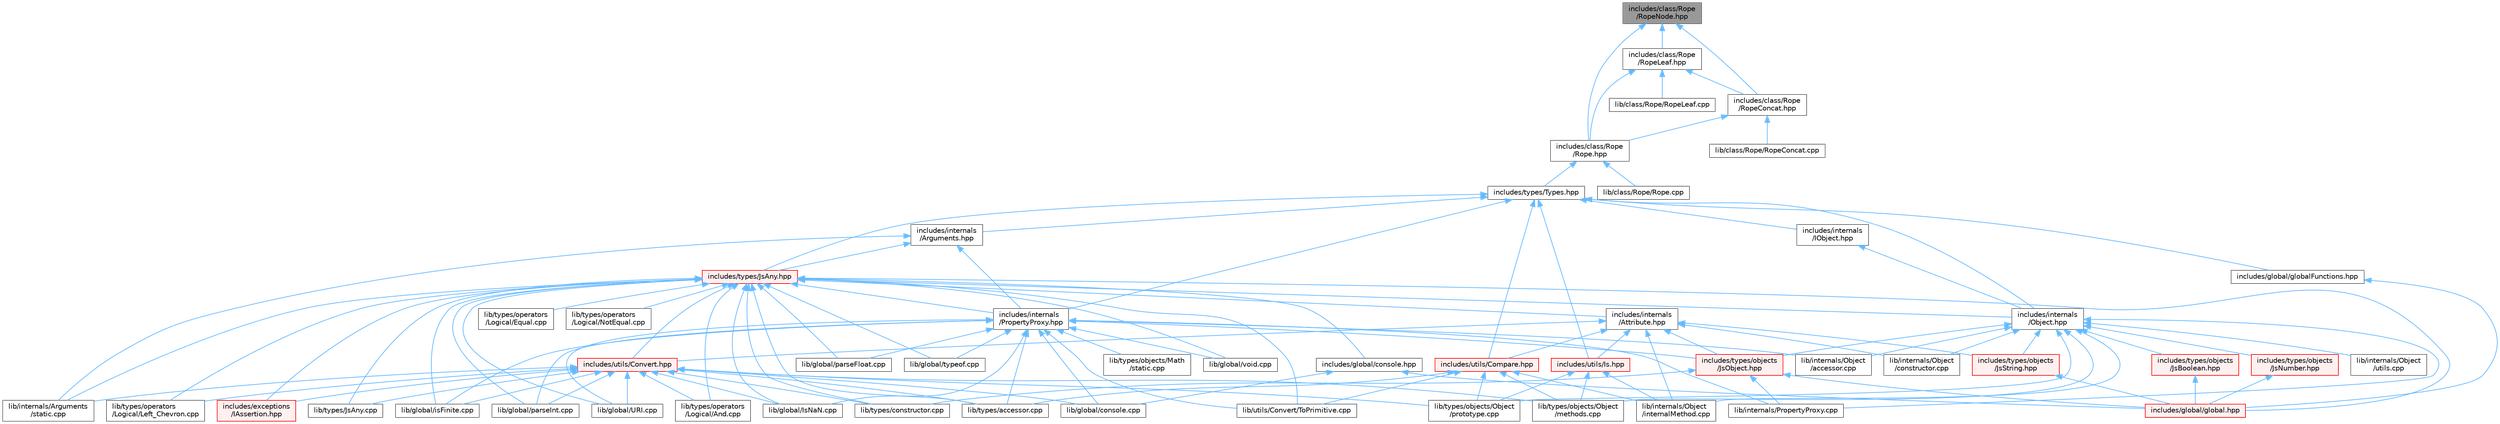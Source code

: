digraph "includes/class/Rope/RopeNode.hpp"
{
 // LATEX_PDF_SIZE
  bgcolor="transparent";
  edge [fontname=Helvetica,fontsize=10,labelfontname=Helvetica,labelfontsize=10];
  node [fontname=Helvetica,fontsize=10,shape=box,height=0.2,width=0.4];
  Node1 [id="Node000001",label="includes/class/Rope\l/RopeNode.hpp",height=0.2,width=0.4,color="gray40", fillcolor="grey60", style="filled", fontcolor="black",tooltip=" "];
  Node1 -> Node2 [id="edge1_Node000001_Node000002",dir="back",color="steelblue1",style="solid",tooltip=" "];
  Node2 [id="Node000002",label="includes/class/Rope\l/Rope.hpp",height=0.2,width=0.4,color="grey40", fillcolor="white", style="filled",URL="$Rope_8hpp.html",tooltip=" "];
  Node2 -> Node3 [id="edge2_Node000002_Node000003",dir="back",color="steelblue1",style="solid",tooltip=" "];
  Node3 [id="Node000003",label="includes/types/Types.hpp",height=0.2,width=0.4,color="grey40", fillcolor="white", style="filled",URL="$Types_8hpp.html",tooltip=" "];
  Node3 -> Node4 [id="edge3_Node000003_Node000004",dir="back",color="steelblue1",style="solid",tooltip=" "];
  Node4 [id="Node000004",label="includes/global/globalFunctions.hpp",height=0.2,width=0.4,color="grey40", fillcolor="white", style="filled",URL="$globalFunctions_8hpp.html",tooltip=" "];
  Node4 -> Node5 [id="edge4_Node000004_Node000005",dir="back",color="steelblue1",style="solid",tooltip=" "];
  Node5 [id="Node000005",label="includes/global/global.hpp",height=0.2,width=0.4,color="red", fillcolor="#FFF0F0", style="filled",URL="$global_8hpp.html",tooltip=" "];
  Node3 -> Node8 [id="edge5_Node000003_Node000008",dir="back",color="steelblue1",style="solid",tooltip=" "];
  Node8 [id="Node000008",label="includes/internals\l/Arguments.hpp",height=0.2,width=0.4,color="grey40", fillcolor="white", style="filled",URL="$Arguments_8hpp.html",tooltip=" "];
  Node8 -> Node9 [id="edge6_Node000008_Node000009",dir="back",color="steelblue1",style="solid",tooltip=" "];
  Node9 [id="Node000009",label="includes/internals\l/PropertyProxy.hpp",height=0.2,width=0.4,color="grey40", fillcolor="white", style="filled",URL="$PropertyProxy_8hpp.html",tooltip=" "];
  Node9 -> Node10 [id="edge7_Node000009_Node000010",dir="back",color="steelblue1",style="solid",tooltip=" "];
  Node10 [id="Node000010",label="includes/types/objects\l/JsObject.hpp",height=0.2,width=0.4,color="red", fillcolor="#FFF0F0", style="filled",URL="$JsObject_8hpp.html",tooltip=" "];
  Node10 -> Node5 [id="edge8_Node000010_Node000005",dir="back",color="steelblue1",style="solid",tooltip=" "];
  Node10 -> Node27 [id="edge9_Node000010_Node000027",dir="back",color="steelblue1",style="solid",tooltip=" "];
  Node27 [id="Node000027",label="lib/internals/PropertyProxy.cpp",height=0.2,width=0.4,color="grey40", fillcolor="white", style="filled",URL="$PropertyProxy_8cpp.html",tooltip=" "];
  Node10 -> Node28 [id="edge10_Node000010_Node000028",dir="back",color="steelblue1",style="solid",tooltip=" "];
  Node28 [id="Node000028",label="lib/types/constructor.cpp",height=0.2,width=0.4,color="grey40", fillcolor="white", style="filled",URL="$types_2constructor_8cpp.html",tooltip=" "];
  Node9 -> Node34 [id="edge11_Node000009_Node000034",dir="back",color="steelblue1",style="solid",tooltip=" "];
  Node34 [id="Node000034",label="lib/global/IsNaN.cpp",height=0.2,width=0.4,color="grey40", fillcolor="white", style="filled",URL="$IsNaN_8cpp.html",tooltip=" "];
  Node9 -> Node35 [id="edge12_Node000009_Node000035",dir="back",color="steelblue1",style="solid",tooltip=" "];
  Node35 [id="Node000035",label="lib/global/URI.cpp",height=0.2,width=0.4,color="grey40", fillcolor="white", style="filled",URL="$URI_8cpp.html",tooltip=" "];
  Node9 -> Node36 [id="edge13_Node000009_Node000036",dir="back",color="steelblue1",style="solid",tooltip=" "];
  Node36 [id="Node000036",label="lib/global/console.cpp",height=0.2,width=0.4,color="grey40", fillcolor="white", style="filled",URL="$console_8cpp.html",tooltip=" "];
  Node9 -> Node37 [id="edge14_Node000009_Node000037",dir="back",color="steelblue1",style="solid",tooltip=" "];
  Node37 [id="Node000037",label="lib/global/isFinite.cpp",height=0.2,width=0.4,color="grey40", fillcolor="white", style="filled",URL="$isFinite_8cpp.html",tooltip=" "];
  Node9 -> Node38 [id="edge15_Node000009_Node000038",dir="back",color="steelblue1",style="solid",tooltip=" "];
  Node38 [id="Node000038",label="lib/global/parseFloat.cpp",height=0.2,width=0.4,color="grey40", fillcolor="white", style="filled",URL="$parseFloat_8cpp.html",tooltip=" "];
  Node9 -> Node39 [id="edge16_Node000009_Node000039",dir="back",color="steelblue1",style="solid",tooltip=" "];
  Node39 [id="Node000039",label="lib/global/parseInt.cpp",height=0.2,width=0.4,color="grey40", fillcolor="white", style="filled",URL="$parseInt_8cpp.html",tooltip=" "];
  Node9 -> Node40 [id="edge17_Node000009_Node000040",dir="back",color="steelblue1",style="solid",tooltip=" "];
  Node40 [id="Node000040",label="lib/global/typeof.cpp",height=0.2,width=0.4,color="grey40", fillcolor="white", style="filled",URL="$typeof_8cpp.html",tooltip=" "];
  Node9 -> Node41 [id="edge18_Node000009_Node000041",dir="back",color="steelblue1",style="solid",tooltip=" "];
  Node41 [id="Node000041",label="lib/global/void.cpp",height=0.2,width=0.4,color="grey40", fillcolor="white", style="filled",URL="$void_8cpp.html",tooltip=" "];
  Node9 -> Node42 [id="edge19_Node000009_Node000042",dir="back",color="steelblue1",style="solid",tooltip=" "];
  Node42 [id="Node000042",label="lib/internals/Object\l/accessor.cpp",height=0.2,width=0.4,color="grey40", fillcolor="white", style="filled",URL="$internals_2Object_2accessor_8cpp.html",tooltip=" "];
  Node9 -> Node27 [id="edge20_Node000009_Node000027",dir="back",color="steelblue1",style="solid",tooltip=" "];
  Node9 -> Node15 [id="edge21_Node000009_Node000015",dir="back",color="steelblue1",style="solid",tooltip=" "];
  Node15 [id="Node000015",label="lib/types/accessor.cpp",height=0.2,width=0.4,color="grey40", fillcolor="white", style="filled",URL="$types_2accessor_8cpp.html",tooltip=" "];
  Node9 -> Node43 [id="edge22_Node000009_Node000043",dir="back",color="steelblue1",style="solid",tooltip=" "];
  Node43 [id="Node000043",label="lib/types/objects/Math\l/static.cpp",height=0.2,width=0.4,color="grey40", fillcolor="white", style="filled",URL="$types_2objects_2Math_2static_8cpp.html",tooltip=" "];
  Node9 -> Node44 [id="edge23_Node000009_Node000044",dir="back",color="steelblue1",style="solid",tooltip=" "];
  Node44 [id="Node000044",label="lib/utils/Convert/ToPrimitive.cpp",height=0.2,width=0.4,color="grey40", fillcolor="white", style="filled",URL="$ToPrimitive_8cpp.html",tooltip=" "];
  Node8 -> Node45 [id="edge24_Node000008_Node000045",dir="back",color="steelblue1",style="solid",tooltip=" "];
  Node45 [id="Node000045",label="includes/types/JsAny.hpp",height=0.2,width=0.4,color="red", fillcolor="#FFF0F0", style="filled",URL="$JsAny_8hpp.html",tooltip=" "];
  Node45 -> Node46 [id="edge25_Node000045_Node000046",dir="back",color="steelblue1",style="solid",tooltip=" "];
  Node46 [id="Node000046",label="includes/exceptions\l/IAssertion.hpp",height=0.2,width=0.4,color="red", fillcolor="#FFF0F0", style="filled",URL="$IAssertion_8hpp.html",tooltip=" "];
  Node45 -> Node49 [id="edge26_Node000045_Node000049",dir="back",color="steelblue1",style="solid",tooltip=" "];
  Node49 [id="Node000049",label="includes/global/console.hpp",height=0.2,width=0.4,color="grey40", fillcolor="white", style="filled",URL="$console_8hpp.html",tooltip=" "];
  Node49 -> Node5 [id="edge27_Node000049_Node000005",dir="back",color="steelblue1",style="solid",tooltip=" "];
  Node49 -> Node36 [id="edge28_Node000049_Node000036",dir="back",color="steelblue1",style="solid",tooltip=" "];
  Node45 -> Node5 [id="edge29_Node000045_Node000005",dir="back",color="steelblue1",style="solid",tooltip=" "];
  Node45 -> Node50 [id="edge30_Node000045_Node000050",dir="back",color="steelblue1",style="solid",tooltip=" "];
  Node50 [id="Node000050",label="includes/internals\l/Attribute.hpp",height=0.2,width=0.4,color="grey40", fillcolor="white", style="filled",URL="$Attribute_8hpp.html",tooltip=" "];
  Node50 -> Node10 [id="edge31_Node000050_Node000010",dir="back",color="steelblue1",style="solid",tooltip=" "];
  Node50 -> Node51 [id="edge32_Node000050_Node000051",dir="back",color="steelblue1",style="solid",tooltip=" "];
  Node51 [id="Node000051",label="includes/types/objects\l/JsString.hpp",height=0.2,width=0.4,color="red", fillcolor="#FFF0F0", style="filled",URL="$JsString_8hpp.html",tooltip=" "];
  Node51 -> Node5 [id="edge33_Node000051_Node000005",dir="back",color="steelblue1",style="solid",tooltip=" "];
  Node50 -> Node54 [id="edge34_Node000050_Node000054",dir="back",color="steelblue1",style="solid",tooltip=" "];
  Node54 [id="Node000054",label="includes/utils/Compare.hpp",height=0.2,width=0.4,color="red", fillcolor="#FFF0F0", style="filled",URL="$Compare_8hpp.html",tooltip=" "];
  Node54 -> Node55 [id="edge35_Node000054_Node000055",dir="back",color="steelblue1",style="solid",tooltip=" "];
  Node55 [id="Node000055",label="lib/internals/Object\l/internalMethod.cpp",height=0.2,width=0.4,color="grey40", fillcolor="white", style="filled",URL="$internalMethod_8cpp.html",tooltip=" "];
  Node54 -> Node15 [id="edge36_Node000054_Node000015",dir="back",color="steelblue1",style="solid",tooltip=" "];
  Node54 -> Node22 [id="edge37_Node000054_Node000022",dir="back",color="steelblue1",style="solid",tooltip=" "];
  Node22 [id="Node000022",label="lib/types/objects/Object\l/methods.cpp",height=0.2,width=0.4,color="grey40", fillcolor="white", style="filled",URL="$Object_2methods_8cpp.html",tooltip=" "];
  Node54 -> Node23 [id="edge38_Node000054_Node000023",dir="back",color="steelblue1",style="solid",tooltip=" "];
  Node23 [id="Node000023",label="lib/types/objects/Object\l/prototype.cpp",height=0.2,width=0.4,color="grey40", fillcolor="white", style="filled",URL="$Object_2prototype_8cpp.html",tooltip=" "];
  Node54 -> Node44 [id="edge39_Node000054_Node000044",dir="back",color="steelblue1",style="solid",tooltip=" "];
  Node50 -> Node56 [id="edge40_Node000050_Node000056",dir="back",color="steelblue1",style="solid",tooltip=" "];
  Node56 [id="Node000056",label="includes/utils/Convert.hpp",height=0.2,width=0.4,color="red", fillcolor="#FFF0F0", style="filled",URL="$Convert_8hpp.html",tooltip=" "];
  Node56 -> Node46 [id="edge41_Node000056_Node000046",dir="back",color="steelblue1",style="solid",tooltip=" "];
  Node56 -> Node34 [id="edge42_Node000056_Node000034",dir="back",color="steelblue1",style="solid",tooltip=" "];
  Node56 -> Node35 [id="edge43_Node000056_Node000035",dir="back",color="steelblue1",style="solid",tooltip=" "];
  Node56 -> Node36 [id="edge44_Node000056_Node000036",dir="back",color="steelblue1",style="solid",tooltip=" "];
  Node56 -> Node37 [id="edge45_Node000056_Node000037",dir="back",color="steelblue1",style="solid",tooltip=" "];
  Node56 -> Node39 [id="edge46_Node000056_Node000039",dir="back",color="steelblue1",style="solid",tooltip=" "];
  Node56 -> Node14 [id="edge47_Node000056_Node000014",dir="back",color="steelblue1",style="solid",tooltip=" "];
  Node14 [id="Node000014",label="lib/internals/Arguments\l/static.cpp",height=0.2,width=0.4,color="grey40", fillcolor="white", style="filled",URL="$internals_2Arguments_2static_8cpp.html",tooltip=" "];
  Node56 -> Node58 [id="edge48_Node000056_Node000058",dir="back",color="steelblue1",style="solid",tooltip=" "];
  Node58 [id="Node000058",label="lib/types/JsAny.cpp",height=0.2,width=0.4,color="grey40", fillcolor="white", style="filled",URL="$JsAny_8cpp.html",tooltip=" "];
  Node56 -> Node15 [id="edge49_Node000056_Node000015",dir="back",color="steelblue1",style="solid",tooltip=" "];
  Node56 -> Node28 [id="edge50_Node000056_Node000028",dir="back",color="steelblue1",style="solid",tooltip=" "];
  Node56 -> Node22 [id="edge51_Node000056_Node000022",dir="back",color="steelblue1",style="solid",tooltip=" "];
  Node56 -> Node23 [id="edge52_Node000056_Node000023",dir="back",color="steelblue1",style="solid",tooltip=" "];
  Node56 -> Node61 [id="edge53_Node000056_Node000061",dir="back",color="steelblue1",style="solid",tooltip=" "];
  Node61 [id="Node000061",label="lib/types/operators\l/Logical/And.cpp",height=0.2,width=0.4,color="grey40", fillcolor="white", style="filled",URL="$Logical_2And_8cpp.html",tooltip=" "];
  Node56 -> Node62 [id="edge54_Node000056_Node000062",dir="back",color="steelblue1",style="solid",tooltip=" "];
  Node62 [id="Node000062",label="lib/types/operators\l/Logical/Left_Chevron.cpp",height=0.2,width=0.4,color="grey40", fillcolor="white", style="filled",URL="$Logical_2Left__Chevron_8cpp.html",tooltip=" "];
  Node50 -> Node87 [id="edge55_Node000050_Node000087",dir="back",color="steelblue1",style="solid",tooltip=" "];
  Node87 [id="Node000087",label="includes/utils/Is.hpp",height=0.2,width=0.4,color="red", fillcolor="#FFF0F0", style="filled",URL="$Is_8hpp.html",tooltip=" "];
  Node87 -> Node55 [id="edge56_Node000087_Node000055",dir="back",color="steelblue1",style="solid",tooltip=" "];
  Node87 -> Node22 [id="edge57_Node000087_Node000022",dir="back",color="steelblue1",style="solid",tooltip=" "];
  Node87 -> Node23 [id="edge58_Node000087_Node000023",dir="back",color="steelblue1",style="solid",tooltip=" "];
  Node50 -> Node88 [id="edge59_Node000050_Node000088",dir="back",color="steelblue1",style="solid",tooltip=" "];
  Node88 [id="Node000088",label="lib/internals/Object\l/constructor.cpp",height=0.2,width=0.4,color="grey40", fillcolor="white", style="filled",URL="$internals_2Object_2constructor_8cpp.html",tooltip=" "];
  Node50 -> Node55 [id="edge60_Node000050_Node000055",dir="back",color="steelblue1",style="solid",tooltip=" "];
  Node45 -> Node89 [id="edge61_Node000045_Node000089",dir="back",color="steelblue1",style="solid",tooltip=" "];
  Node89 [id="Node000089",label="includes/internals\l/Object.hpp",height=0.2,width=0.4,color="grey40", fillcolor="white", style="filled",URL="$Object_8hpp.html",tooltip=" "];
  Node89 -> Node90 [id="edge62_Node000089_Node000090",dir="back",color="steelblue1",style="solid",tooltip=" "];
  Node90 [id="Node000090",label="includes/types/objects\l/JsBoolean.hpp",height=0.2,width=0.4,color="red", fillcolor="#FFF0F0", style="filled",URL="$JsBoolean_8hpp.html",tooltip=" "];
  Node90 -> Node5 [id="edge63_Node000090_Node000005",dir="back",color="steelblue1",style="solid",tooltip=" "];
  Node89 -> Node91 [id="edge64_Node000089_Node000091",dir="back",color="steelblue1",style="solid",tooltip=" "];
  Node91 [id="Node000091",label="includes/types/objects\l/JsNumber.hpp",height=0.2,width=0.4,color="red", fillcolor="#FFF0F0", style="filled",URL="$JsNumber_8hpp.html",tooltip=" "];
  Node91 -> Node5 [id="edge65_Node000091_Node000005",dir="back",color="steelblue1",style="solid",tooltip=" "];
  Node89 -> Node10 [id="edge66_Node000089_Node000010",dir="back",color="steelblue1",style="solid",tooltip=" "];
  Node89 -> Node51 [id="edge67_Node000089_Node000051",dir="back",color="steelblue1",style="solid",tooltip=" "];
  Node89 -> Node42 [id="edge68_Node000089_Node000042",dir="back",color="steelblue1",style="solid",tooltip=" "];
  Node89 -> Node88 [id="edge69_Node000089_Node000088",dir="back",color="steelblue1",style="solid",tooltip=" "];
  Node89 -> Node55 [id="edge70_Node000089_Node000055",dir="back",color="steelblue1",style="solid",tooltip=" "];
  Node89 -> Node92 [id="edge71_Node000089_Node000092",dir="back",color="steelblue1",style="solid",tooltip=" "];
  Node92 [id="Node000092",label="lib/internals/Object\l/utils.cpp",height=0.2,width=0.4,color="grey40", fillcolor="white", style="filled",URL="$utils_8cpp.html",tooltip=" "];
  Node89 -> Node27 [id="edge72_Node000089_Node000027",dir="back",color="steelblue1",style="solid",tooltip=" "];
  Node89 -> Node22 [id="edge73_Node000089_Node000022",dir="back",color="steelblue1",style="solid",tooltip=" "];
  Node89 -> Node23 [id="edge74_Node000089_Node000023",dir="back",color="steelblue1",style="solid",tooltip=" "];
  Node45 -> Node9 [id="edge75_Node000045_Node000009",dir="back",color="steelblue1",style="solid",tooltip=" "];
  Node45 -> Node56 [id="edge76_Node000045_Node000056",dir="back",color="steelblue1",style="solid",tooltip=" "];
  Node45 -> Node34 [id="edge77_Node000045_Node000034",dir="back",color="steelblue1",style="solid",tooltip=" "];
  Node45 -> Node35 [id="edge78_Node000045_Node000035",dir="back",color="steelblue1",style="solid",tooltip=" "];
  Node45 -> Node37 [id="edge79_Node000045_Node000037",dir="back",color="steelblue1",style="solid",tooltip=" "];
  Node45 -> Node38 [id="edge80_Node000045_Node000038",dir="back",color="steelblue1",style="solid",tooltip=" "];
  Node45 -> Node39 [id="edge81_Node000045_Node000039",dir="back",color="steelblue1",style="solid",tooltip=" "];
  Node45 -> Node40 [id="edge82_Node000045_Node000040",dir="back",color="steelblue1",style="solid",tooltip=" "];
  Node45 -> Node41 [id="edge83_Node000045_Node000041",dir="back",color="steelblue1",style="solid",tooltip=" "];
  Node45 -> Node14 [id="edge84_Node000045_Node000014",dir="back",color="steelblue1",style="solid",tooltip=" "];
  Node45 -> Node58 [id="edge85_Node000045_Node000058",dir="back",color="steelblue1",style="solid",tooltip=" "];
  Node45 -> Node15 [id="edge86_Node000045_Node000015",dir="back",color="steelblue1",style="solid",tooltip=" "];
  Node45 -> Node28 [id="edge87_Node000045_Node000028",dir="back",color="steelblue1",style="solid",tooltip=" "];
  Node45 -> Node61 [id="edge88_Node000045_Node000061",dir="back",color="steelblue1",style="solid",tooltip=" "];
  Node45 -> Node93 [id="edge89_Node000045_Node000093",dir="back",color="steelblue1",style="solid",tooltip=" "];
  Node93 [id="Node000093",label="lib/types/operators\l/Logical/Equal.cpp",height=0.2,width=0.4,color="grey40", fillcolor="white", style="filled",URL="$Equal_8cpp.html",tooltip=" "];
  Node45 -> Node62 [id="edge90_Node000045_Node000062",dir="back",color="steelblue1",style="solid",tooltip=" "];
  Node45 -> Node94 [id="edge91_Node000045_Node000094",dir="back",color="steelblue1",style="solid",tooltip=" "];
  Node94 [id="Node000094",label="lib/types/operators\l/Logical/NotEqual.cpp",height=0.2,width=0.4,color="grey40", fillcolor="white", style="filled",URL="$NotEqual_8cpp.html",tooltip=" "];
  Node45 -> Node44 [id="edge92_Node000045_Node000044",dir="back",color="steelblue1",style="solid",tooltip=" "];
  Node8 -> Node14 [id="edge93_Node000008_Node000014",dir="back",color="steelblue1",style="solid",tooltip=" "];
  Node3 -> Node99 [id="edge94_Node000003_Node000099",dir="back",color="steelblue1",style="solid",tooltip=" "];
  Node99 [id="Node000099",label="includes/internals\l/IObject.hpp",height=0.2,width=0.4,color="grey40", fillcolor="white", style="filled",URL="$IObject_8hpp.html",tooltip=" "];
  Node99 -> Node89 [id="edge95_Node000099_Node000089",dir="back",color="steelblue1",style="solid",tooltip=" "];
  Node3 -> Node89 [id="edge96_Node000003_Node000089",dir="back",color="steelblue1",style="solid",tooltip=" "];
  Node3 -> Node9 [id="edge97_Node000003_Node000009",dir="back",color="steelblue1",style="solid",tooltip=" "];
  Node3 -> Node45 [id="edge98_Node000003_Node000045",dir="back",color="steelblue1",style="solid",tooltip=" "];
  Node3 -> Node54 [id="edge99_Node000003_Node000054",dir="back",color="steelblue1",style="solid",tooltip=" "];
  Node3 -> Node87 [id="edge100_Node000003_Node000087",dir="back",color="steelblue1",style="solid",tooltip=" "];
  Node2 -> Node100 [id="edge101_Node000002_Node000100",dir="back",color="steelblue1",style="solid",tooltip=" "];
  Node100 [id="Node000100",label="lib/class/Rope/Rope.cpp",height=0.2,width=0.4,color="grey40", fillcolor="white", style="filled",URL="$Rope_8cpp.html",tooltip=" "];
  Node1 -> Node101 [id="edge102_Node000001_Node000101",dir="back",color="steelblue1",style="solid",tooltip=" "];
  Node101 [id="Node000101",label="includes/class/Rope\l/RopeConcat.hpp",height=0.2,width=0.4,color="grey40", fillcolor="white", style="filled",URL="$RopeConcat_8hpp.html",tooltip=" "];
  Node101 -> Node2 [id="edge103_Node000101_Node000002",dir="back",color="steelblue1",style="solid",tooltip=" "];
  Node101 -> Node102 [id="edge104_Node000101_Node000102",dir="back",color="steelblue1",style="solid",tooltip=" "];
  Node102 [id="Node000102",label="lib/class/Rope/RopeConcat.cpp",height=0.2,width=0.4,color="grey40", fillcolor="white", style="filled",URL="$RopeConcat_8cpp.html",tooltip=" "];
  Node1 -> Node103 [id="edge105_Node000001_Node000103",dir="back",color="steelblue1",style="solid",tooltip=" "];
  Node103 [id="Node000103",label="includes/class/Rope\l/RopeLeaf.hpp",height=0.2,width=0.4,color="grey40", fillcolor="white", style="filled",URL="$RopeLeaf_8hpp.html",tooltip=" "];
  Node103 -> Node2 [id="edge106_Node000103_Node000002",dir="back",color="steelblue1",style="solid",tooltip=" "];
  Node103 -> Node101 [id="edge107_Node000103_Node000101",dir="back",color="steelblue1",style="solid",tooltip=" "];
  Node103 -> Node104 [id="edge108_Node000103_Node000104",dir="back",color="steelblue1",style="solid",tooltip=" "];
  Node104 [id="Node000104",label="lib/class/Rope/RopeLeaf.cpp",height=0.2,width=0.4,color="grey40", fillcolor="white", style="filled",URL="$RopeLeaf_8cpp.html",tooltip=" "];
}
